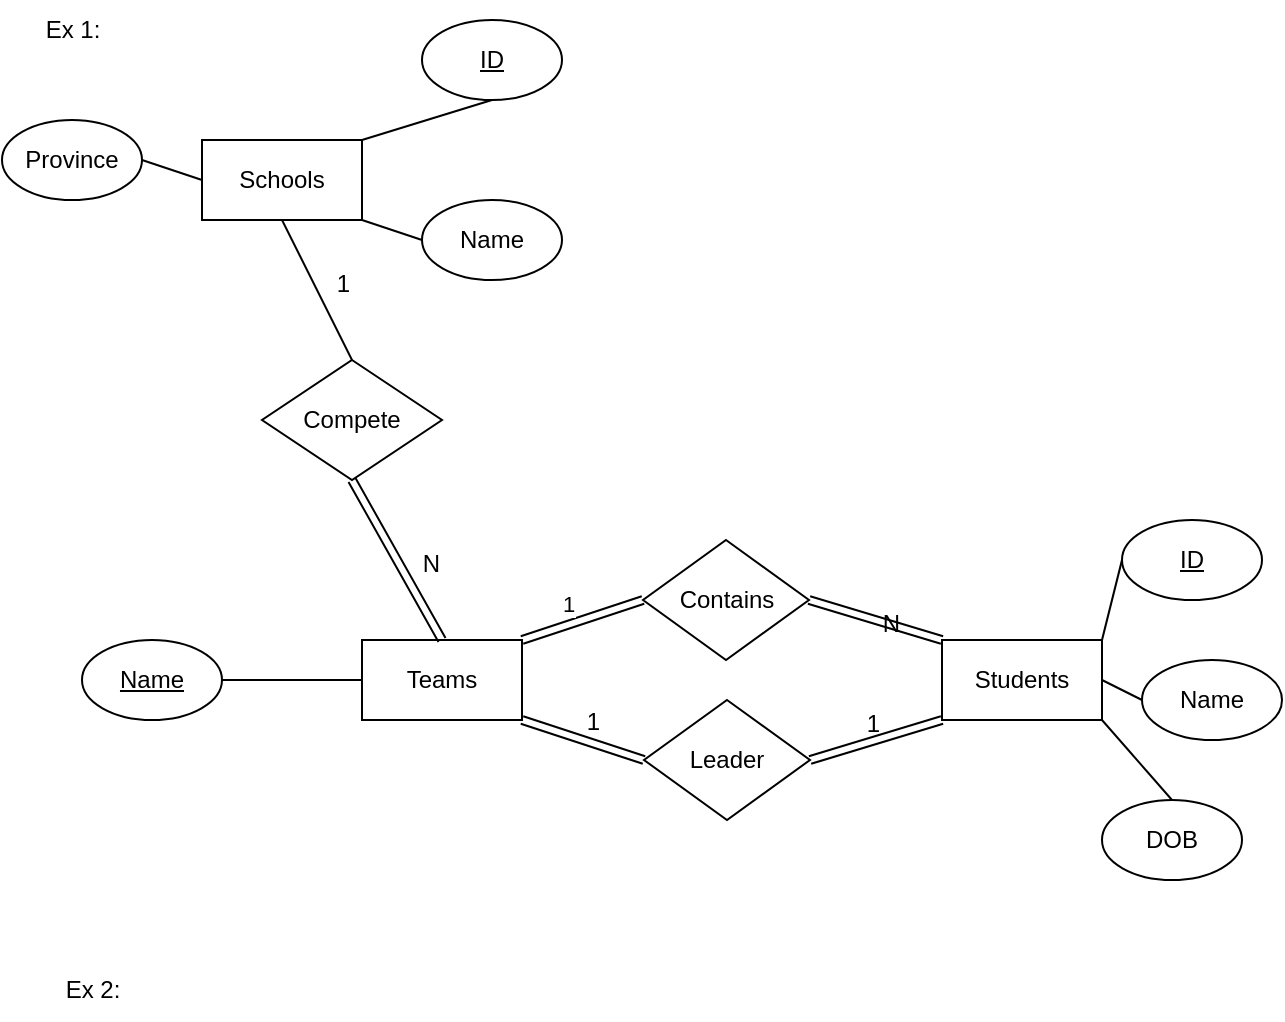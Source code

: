 <mxfile version="26.0.13">
  <diagram name="Page-1" id="6f0lnVOFxRN2urdJTs7O">
    <mxGraphModel dx="995" dy="645" grid="1" gridSize="10" guides="1" tooltips="1" connect="1" arrows="1" fold="1" page="1" pageScale="1" pageWidth="827" pageHeight="1169" math="0" shadow="0">
      <root>
        <mxCell id="0" />
        <mxCell id="1" parent="0" />
        <mxCell id="4W7qGu7UE1y5XjQWO0UA-1" value="Ex 1:" style="text;html=1;align=center;verticalAlign=middle;resizable=0;points=[];autosize=1;strokeColor=none;fillColor=none;" vertex="1" parent="1">
          <mxGeometry x="20" y="10" width="50" height="30" as="geometry" />
        </mxCell>
        <mxCell id="4W7qGu7UE1y5XjQWO0UA-2" value="Schools" style="whiteSpace=wrap;html=1;align=center;" vertex="1" parent="1">
          <mxGeometry x="110" y="80" width="80" height="40" as="geometry" />
        </mxCell>
        <mxCell id="4W7qGu7UE1y5XjQWO0UA-5" value="ID" style="ellipse;whiteSpace=wrap;html=1;align=center;fontStyle=4;" vertex="1" parent="1">
          <mxGeometry x="220" y="20" width="70" height="40" as="geometry" />
        </mxCell>
        <mxCell id="4W7qGu7UE1y5XjQWO0UA-6" value="Name" style="ellipse;whiteSpace=wrap;html=1;align=center;" vertex="1" parent="1">
          <mxGeometry x="220" y="110" width="70" height="40" as="geometry" />
        </mxCell>
        <mxCell id="4W7qGu7UE1y5XjQWO0UA-7" value="Province" style="ellipse;whiteSpace=wrap;html=1;align=center;" vertex="1" parent="1">
          <mxGeometry x="10" y="70" width="70" height="40" as="geometry" />
        </mxCell>
        <mxCell id="4W7qGu7UE1y5XjQWO0UA-8" value="" style="endArrow=none;html=1;rounded=0;exitX=1;exitY=0;exitDx=0;exitDy=0;entryX=0.5;entryY=1;entryDx=0;entryDy=0;" edge="1" parent="1" source="4W7qGu7UE1y5XjQWO0UA-2" target="4W7qGu7UE1y5XjQWO0UA-5">
          <mxGeometry relative="1" as="geometry">
            <mxPoint x="320" y="260" as="sourcePoint" />
            <mxPoint x="480" y="260" as="targetPoint" />
          </mxGeometry>
        </mxCell>
        <mxCell id="4W7qGu7UE1y5XjQWO0UA-9" value="" style="endArrow=none;html=1;rounded=0;exitX=1;exitY=1;exitDx=0;exitDy=0;entryX=0;entryY=0.5;entryDx=0;entryDy=0;" edge="1" parent="1" source="4W7qGu7UE1y5XjQWO0UA-2" target="4W7qGu7UE1y5XjQWO0UA-6">
          <mxGeometry relative="1" as="geometry">
            <mxPoint x="200" y="90" as="sourcePoint" />
            <mxPoint x="265" y="70" as="targetPoint" />
          </mxGeometry>
        </mxCell>
        <mxCell id="4W7qGu7UE1y5XjQWO0UA-10" value="" style="endArrow=none;html=1;rounded=0;exitX=0;exitY=0.5;exitDx=0;exitDy=0;entryX=1;entryY=0.5;entryDx=0;entryDy=0;" edge="1" parent="1" source="4W7qGu7UE1y5XjQWO0UA-2" target="4W7qGu7UE1y5XjQWO0UA-7">
          <mxGeometry relative="1" as="geometry">
            <mxPoint x="200" y="130" as="sourcePoint" />
            <mxPoint x="230" y="140" as="targetPoint" />
          </mxGeometry>
        </mxCell>
        <mxCell id="4W7qGu7UE1y5XjQWO0UA-11" value="" style="endArrow=none;html=1;rounded=0;exitX=0.5;exitY=1;exitDx=0;exitDy=0;entryX=0.5;entryY=0;entryDx=0;entryDy=0;" edge="1" parent="1" source="4W7qGu7UE1y5XjQWO0UA-2" target="4W7qGu7UE1y5XjQWO0UA-13">
          <mxGeometry relative="1" as="geometry">
            <mxPoint x="320" y="260" as="sourcePoint" />
            <mxPoint x="150" y="200" as="targetPoint" />
          </mxGeometry>
        </mxCell>
        <mxCell id="4W7qGu7UE1y5XjQWO0UA-12" value="1" style="resizable=0;html=1;whiteSpace=wrap;align=right;verticalAlign=bottom;" connectable="0" vertex="1" parent="4W7qGu7UE1y5XjQWO0UA-11">
          <mxGeometry x="1" relative="1" as="geometry">
            <mxPoint y="-30" as="offset" />
          </mxGeometry>
        </mxCell>
        <mxCell id="4W7qGu7UE1y5XjQWO0UA-13" value="Compete" style="shape=rhombus;perimeter=rhombusPerimeter;whiteSpace=wrap;html=1;align=center;" vertex="1" parent="1">
          <mxGeometry x="140" y="190" width="90" height="60" as="geometry" />
        </mxCell>
        <mxCell id="4W7qGu7UE1y5XjQWO0UA-14" value="Teams" style="whiteSpace=wrap;html=1;align=center;" vertex="1" parent="1">
          <mxGeometry x="190" y="330" width="80" height="40" as="geometry" />
        </mxCell>
        <mxCell id="4W7qGu7UE1y5XjQWO0UA-15" value="" style="shape=link;html=1;rounded=0;exitX=0.5;exitY=1;exitDx=0;exitDy=0;entryX=0.5;entryY=0;entryDx=0;entryDy=0;" edge="1" parent="1" source="4W7qGu7UE1y5XjQWO0UA-13" target="4W7qGu7UE1y5XjQWO0UA-14">
          <mxGeometry relative="1" as="geometry">
            <mxPoint x="320" y="260" as="sourcePoint" />
            <mxPoint x="480" y="260" as="targetPoint" />
          </mxGeometry>
        </mxCell>
        <mxCell id="4W7qGu7UE1y5XjQWO0UA-16" value="N" style="resizable=0;html=1;whiteSpace=wrap;align=right;verticalAlign=bottom;" connectable="0" vertex="1" parent="4W7qGu7UE1y5XjQWO0UA-15">
          <mxGeometry x="1" relative="1" as="geometry">
            <mxPoint y="-30" as="offset" />
          </mxGeometry>
        </mxCell>
        <mxCell id="4W7qGu7UE1y5XjQWO0UA-18" value="Name" style="ellipse;whiteSpace=wrap;html=1;align=center;fontStyle=4;" vertex="1" parent="1">
          <mxGeometry x="50" y="330" width="70" height="40" as="geometry" />
        </mxCell>
        <mxCell id="4W7qGu7UE1y5XjQWO0UA-19" value="" style="endArrow=none;html=1;rounded=0;exitX=1;exitY=0.5;exitDx=0;exitDy=0;entryX=0;entryY=0.5;entryDx=0;entryDy=0;" edge="1" parent="1" source="4W7qGu7UE1y5XjQWO0UA-18" target="4W7qGu7UE1y5XjQWO0UA-14">
          <mxGeometry relative="1" as="geometry">
            <mxPoint x="320" y="260" as="sourcePoint" />
            <mxPoint x="480" y="260" as="targetPoint" />
          </mxGeometry>
        </mxCell>
        <mxCell id="4W7qGu7UE1y5XjQWO0UA-20" value="Contains" style="shape=rhombus;perimeter=rhombusPerimeter;whiteSpace=wrap;html=1;align=center;" vertex="1" parent="1">
          <mxGeometry x="330.5" y="280" width="83" height="60" as="geometry" />
        </mxCell>
        <mxCell id="4W7qGu7UE1y5XjQWO0UA-21" value="1" style="endArrow=none;html=1;rounded=0;exitX=1;exitY=0;exitDx=0;exitDy=0;entryX=0;entryY=0.5;entryDx=0;entryDy=0;shape=link;" edge="1" parent="1" source="4W7qGu7UE1y5XjQWO0UA-14" target="4W7qGu7UE1y5XjQWO0UA-20">
          <mxGeometry x="-0.143" y="10" relative="1" as="geometry">
            <mxPoint x="320" y="260" as="sourcePoint" />
            <mxPoint x="480" y="260" as="targetPoint" />
            <mxPoint as="offset" />
          </mxGeometry>
        </mxCell>
        <mxCell id="4W7qGu7UE1y5XjQWO0UA-23" value="" style="shape=link;html=1;rounded=0;exitX=1;exitY=0.5;exitDx=0;exitDy=0;entryX=0;entryY=0;entryDx=0;entryDy=0;" edge="1" parent="1" source="4W7qGu7UE1y5XjQWO0UA-20" target="4W7qGu7UE1y5XjQWO0UA-25">
          <mxGeometry relative="1" as="geometry">
            <mxPoint x="320" y="260" as="sourcePoint" />
            <mxPoint x="480" y="350" as="targetPoint" />
          </mxGeometry>
        </mxCell>
        <mxCell id="4W7qGu7UE1y5XjQWO0UA-24" value="N" style="resizable=0;html=1;whiteSpace=wrap;align=right;verticalAlign=bottom;" connectable="0" vertex="1" parent="4W7qGu7UE1y5XjQWO0UA-23">
          <mxGeometry x="1" relative="1" as="geometry">
            <mxPoint x="-20" as="offset" />
          </mxGeometry>
        </mxCell>
        <mxCell id="4W7qGu7UE1y5XjQWO0UA-25" value="Students" style="whiteSpace=wrap;html=1;align=center;" vertex="1" parent="1">
          <mxGeometry x="480" y="330" width="80" height="40" as="geometry" />
        </mxCell>
        <mxCell id="4W7qGu7UE1y5XjQWO0UA-27" value="Leader" style="shape=rhombus;perimeter=rhombusPerimeter;whiteSpace=wrap;html=1;align=center;" vertex="1" parent="1">
          <mxGeometry x="331" y="360" width="83" height="60" as="geometry" />
        </mxCell>
        <mxCell id="4W7qGu7UE1y5XjQWO0UA-28" value="" style="shape=link;html=1;rounded=0;exitX=1;exitY=1;exitDx=0;exitDy=0;entryX=0;entryY=0.5;entryDx=0;entryDy=0;" edge="1" parent="1" source="4W7qGu7UE1y5XjQWO0UA-14" target="4W7qGu7UE1y5XjQWO0UA-27">
          <mxGeometry relative="1" as="geometry">
            <mxPoint x="320" y="260" as="sourcePoint" />
            <mxPoint x="480" y="260" as="targetPoint" />
          </mxGeometry>
        </mxCell>
        <mxCell id="4W7qGu7UE1y5XjQWO0UA-29" value="1" style="resizable=0;html=1;whiteSpace=wrap;align=right;verticalAlign=bottom;" connectable="0" vertex="1" parent="4W7qGu7UE1y5XjQWO0UA-28">
          <mxGeometry x="1" relative="1" as="geometry">
            <mxPoint x="-20" y="-10" as="offset" />
          </mxGeometry>
        </mxCell>
        <mxCell id="4W7qGu7UE1y5XjQWO0UA-30" value="" style="shape=link;html=1;rounded=0;exitX=0;exitY=1;exitDx=0;exitDy=0;entryX=1;entryY=0.5;entryDx=0;entryDy=0;" edge="1" parent="1" source="4W7qGu7UE1y5XjQWO0UA-25" target="4W7qGu7UE1y5XjQWO0UA-27">
          <mxGeometry relative="1" as="geometry">
            <mxPoint x="280" y="380" as="sourcePoint" />
            <mxPoint x="341" y="400" as="targetPoint" />
          </mxGeometry>
        </mxCell>
        <mxCell id="4W7qGu7UE1y5XjQWO0UA-31" value="1" style="resizable=0;html=1;whiteSpace=wrap;align=right;verticalAlign=bottom;" connectable="0" vertex="1" parent="4W7qGu7UE1y5XjQWO0UA-30">
          <mxGeometry x="1" relative="1" as="geometry">
            <mxPoint x="37" y="-10" as="offset" />
          </mxGeometry>
        </mxCell>
        <mxCell id="4W7qGu7UE1y5XjQWO0UA-32" value="ID" style="ellipse;whiteSpace=wrap;html=1;align=center;fontStyle=4;" vertex="1" parent="1">
          <mxGeometry x="570" y="270" width="70" height="40" as="geometry" />
        </mxCell>
        <mxCell id="4W7qGu7UE1y5XjQWO0UA-33" value="Name" style="ellipse;whiteSpace=wrap;html=1;align=center;" vertex="1" parent="1">
          <mxGeometry x="580" y="340" width="70" height="40" as="geometry" />
        </mxCell>
        <mxCell id="4W7qGu7UE1y5XjQWO0UA-34" value="DOB" style="ellipse;whiteSpace=wrap;html=1;align=center;" vertex="1" parent="1">
          <mxGeometry x="560" y="410" width="70" height="40" as="geometry" />
        </mxCell>
        <mxCell id="4W7qGu7UE1y5XjQWO0UA-36" value="" style="endArrow=none;html=1;rounded=0;exitX=1;exitY=0;exitDx=0;exitDy=0;entryX=0;entryY=0.5;entryDx=0;entryDy=0;" edge="1" parent="1" source="4W7qGu7UE1y5XjQWO0UA-25" target="4W7qGu7UE1y5XjQWO0UA-32">
          <mxGeometry relative="1" as="geometry">
            <mxPoint x="320" y="260" as="sourcePoint" />
            <mxPoint x="480" y="260" as="targetPoint" />
          </mxGeometry>
        </mxCell>
        <mxCell id="4W7qGu7UE1y5XjQWO0UA-38" value="" style="endArrow=none;html=1;rounded=0;exitX=1;exitY=0.5;exitDx=0;exitDy=0;entryX=0;entryY=0.5;entryDx=0;entryDy=0;" edge="1" parent="1" source="4W7qGu7UE1y5XjQWO0UA-25" target="4W7qGu7UE1y5XjQWO0UA-33">
          <mxGeometry relative="1" as="geometry">
            <mxPoint x="570" y="340" as="sourcePoint" />
            <mxPoint x="580" y="300" as="targetPoint" />
          </mxGeometry>
        </mxCell>
        <mxCell id="4W7qGu7UE1y5XjQWO0UA-39" value="" style="endArrow=none;html=1;rounded=0;exitX=1;exitY=1;exitDx=0;exitDy=0;entryX=0.5;entryY=0;entryDx=0;entryDy=0;" edge="1" parent="1" source="4W7qGu7UE1y5XjQWO0UA-25" target="4W7qGu7UE1y5XjQWO0UA-34">
          <mxGeometry relative="1" as="geometry">
            <mxPoint x="570" y="360" as="sourcePoint" />
            <mxPoint x="590" y="370" as="targetPoint" />
          </mxGeometry>
        </mxCell>
        <mxCell id="4W7qGu7UE1y5XjQWO0UA-40" value="Ex 2:" style="text;html=1;align=center;verticalAlign=middle;resizable=0;points=[];autosize=1;strokeColor=none;fillColor=none;" vertex="1" parent="1">
          <mxGeometry x="30" y="490" width="50" height="30" as="geometry" />
        </mxCell>
      </root>
    </mxGraphModel>
  </diagram>
</mxfile>
